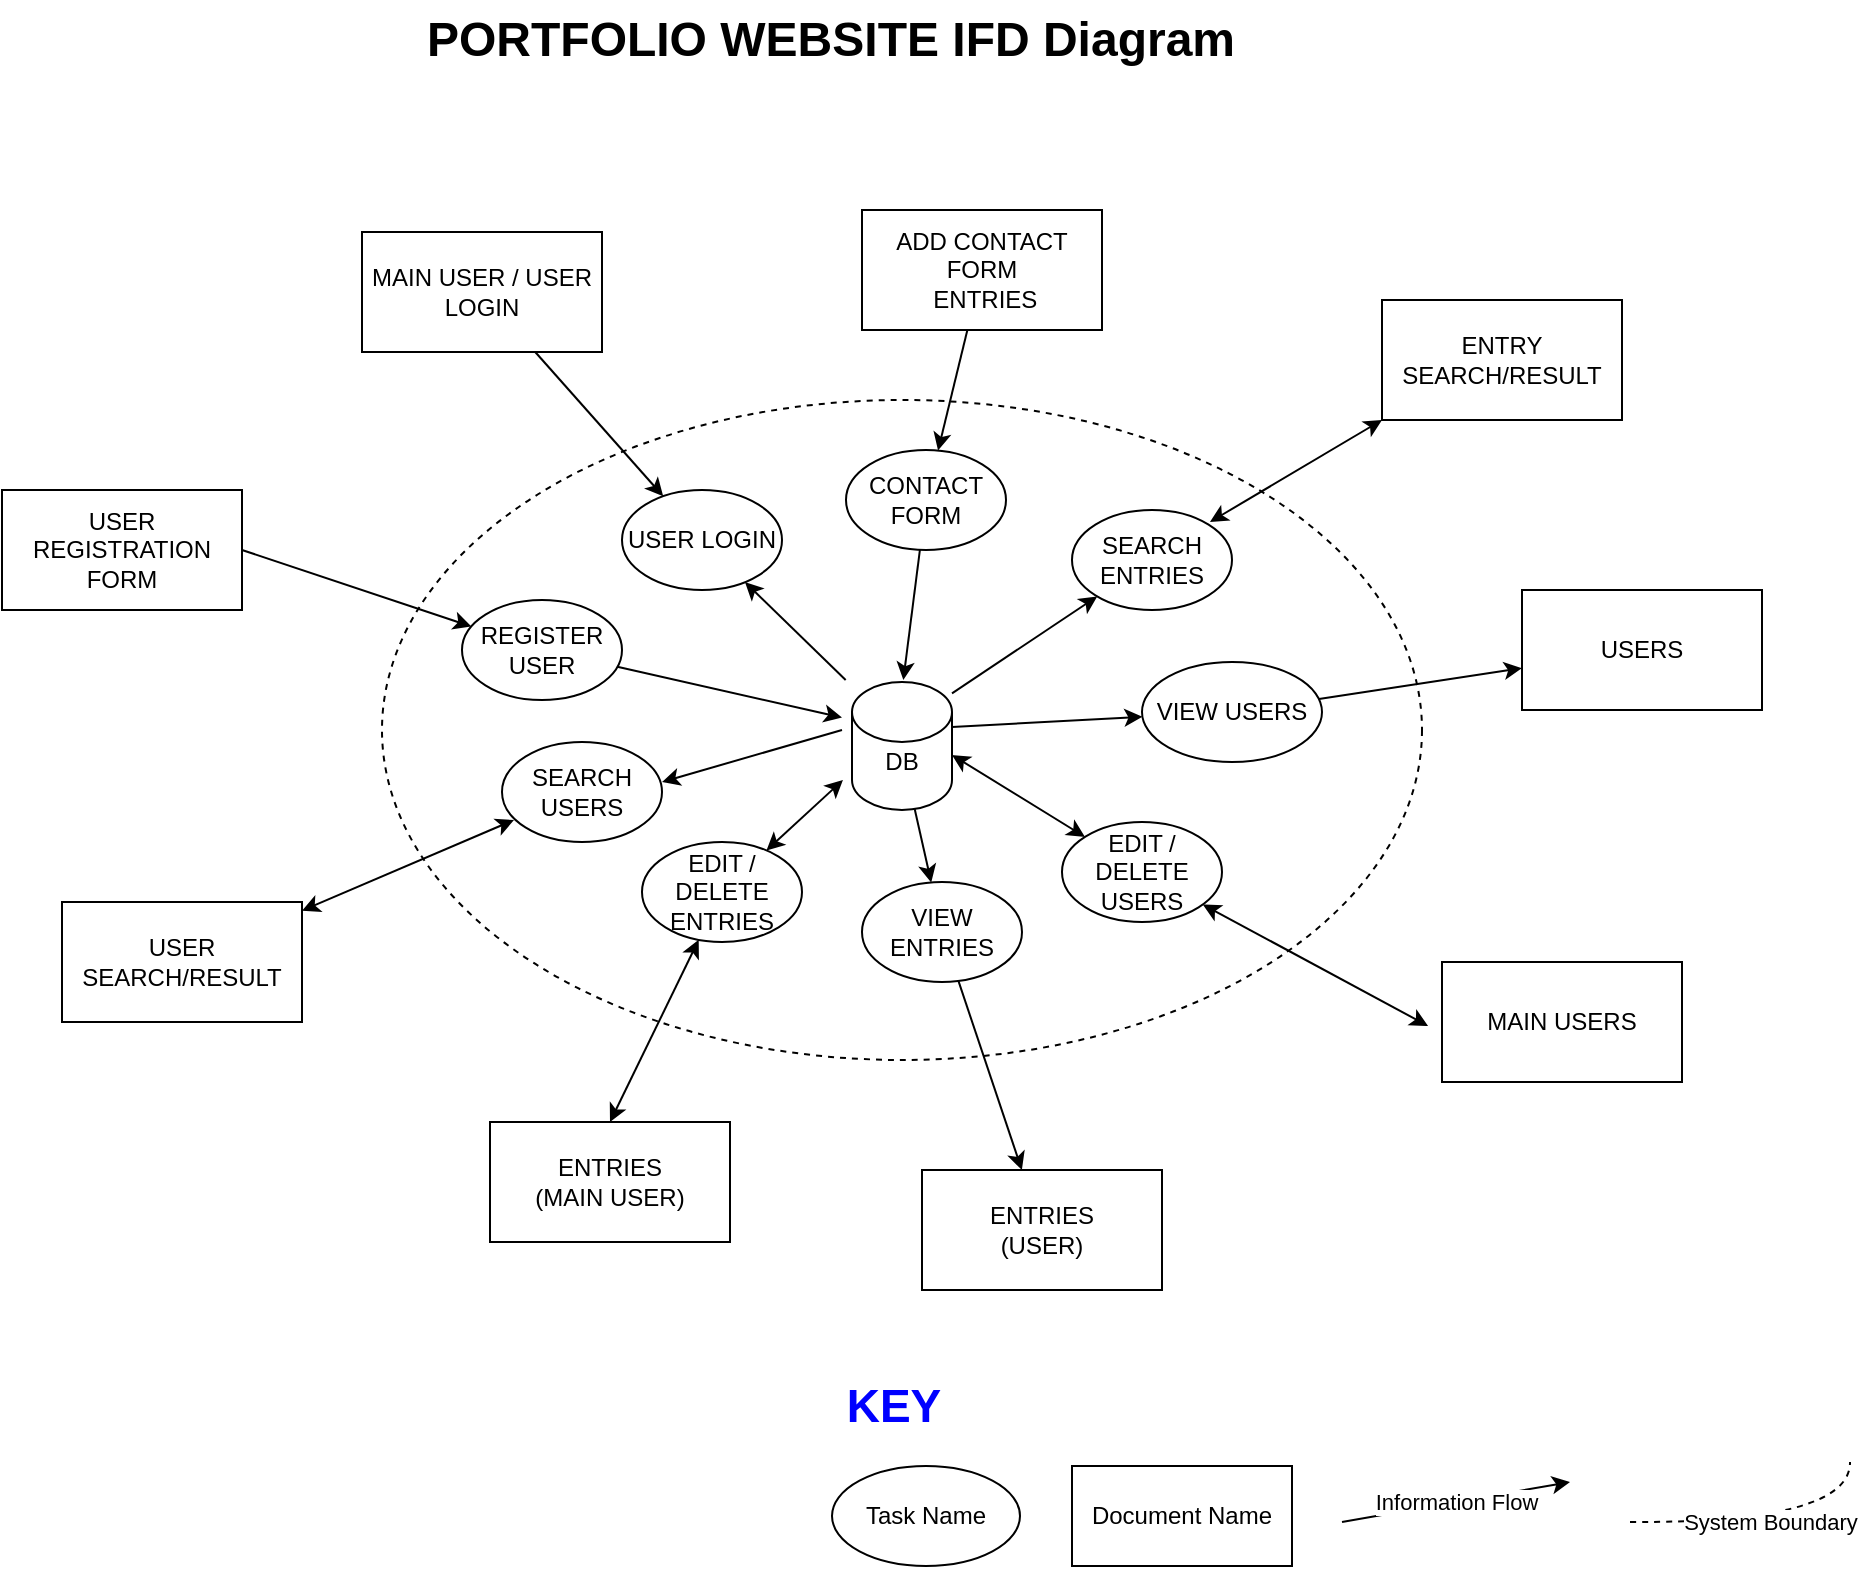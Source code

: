 <mxfile version="14.4.3" type="device"><diagram id="f69riF0zE2jX6KAI8v3U" name="Page-1"><mxGraphModel dx="2272" dy="862" grid="1" gridSize="10" guides="1" tooltips="1" connect="1" arrows="1" fold="1" page="1" pageScale="1" pageWidth="850" pageHeight="1100" math="0" shadow="0"><root><mxCell id="0"/><mxCell id="1" parent="0"/><mxCell id="H5RYmZ8kcxVcwlqUMl1A-1" value="" style="ellipse;whiteSpace=wrap;html=1;dashed=1;" parent="1" vertex="1"><mxGeometry x="-250" y="239" width="520" height="330" as="geometry"/></mxCell><mxCell id="H5RYmZ8kcxVcwlqUMl1A-27" value="" style="edgeStyle=none;rounded=0;orthogonalLoop=1;jettySize=auto;html=1;startArrow=classic;startFill=1;endArrow=classic;endFill=1;entryX=0.075;entryY=0.78;entryDx=0;entryDy=0;entryPerimeter=0;" parent="1" source="H5RYmZ8kcxVcwlqUMl1A-3" target="g5TiDb2rSoXXwQeDszKe-1" edge="1"><mxGeometry relative="1" as="geometry"/></mxCell><mxCell id="H5RYmZ8kcxVcwlqUMl1A-3" value="USER SEARCH/RESULT" style="rounded=0;whiteSpace=wrap;html=1;" parent="1" vertex="1"><mxGeometry x="-410" y="490" width="120" height="60" as="geometry"/></mxCell><mxCell id="H5RYmZ8kcxVcwlqUMl1A-4" value="USERS" style="rounded=0;whiteSpace=wrap;html=1;" parent="1" vertex="1"><mxGeometry x="320" y="334" width="120" height="60" as="geometry"/></mxCell><mxCell id="H5RYmZ8kcxVcwlqUMl1A-31" value="" style="edgeStyle=none;rounded=0;orthogonalLoop=1;jettySize=auto;html=1;startArrow=classic;startFill=1;endArrow=classic;endFill=1;exitX=-0.058;exitY=0.533;exitDx=0;exitDy=0;exitPerimeter=0;" parent="1" source="qtLCLrS1bXgk0r4z3jKP-1" target="H5RYmZ8kcxVcwlqUMl1A-17" edge="1"><mxGeometry relative="1" as="geometry"/></mxCell><mxCell id="H5RYmZ8kcxVcwlqUMl1A-33" value="" style="edgeStyle=none;rounded=0;orthogonalLoop=1;jettySize=auto;html=1;startArrow=classic;startFill=1;endArrow=none;endFill=0;" parent="1" source="H5RYmZ8kcxVcwlqUMl1A-6" target="H5RYmZ8kcxVcwlqUMl1A-16" edge="1"><mxGeometry relative="1" as="geometry"/></mxCell><mxCell id="H5RYmZ8kcxVcwlqUMl1A-6" value="ENTRIES&lt;br&gt;(USER)" style="rounded=0;whiteSpace=wrap;html=1;" parent="1" vertex="1"><mxGeometry x="20" y="624" width="120" height="60" as="geometry"/></mxCell><mxCell id="H5RYmZ8kcxVcwlqUMl1A-39" value="" style="edgeStyle=none;rounded=0;orthogonalLoop=1;jettySize=auto;html=1;startArrow=classic;startFill=1;endArrow=classic;endFill=1;exitX=0.5;exitY=0;exitDx=0;exitDy=0;" parent="1" source="qtLCLrS1bXgk0r4z3jKP-2" target="H5RYmZ8kcxVcwlqUMl1A-15" edge="1"><mxGeometry relative="1" as="geometry"/></mxCell><mxCell id="H5RYmZ8kcxVcwlqUMl1A-25" value="" style="edgeStyle=none;rounded=0;orthogonalLoop=1;jettySize=auto;html=1;" parent="1" source="H5RYmZ8kcxVcwlqUMl1A-8" target="H5RYmZ8kcxVcwlqUMl1A-13" edge="1"><mxGeometry relative="1" as="geometry"/></mxCell><mxCell id="H5RYmZ8kcxVcwlqUMl1A-8" value="ADD CONTACT FORM&lt;br&gt;&amp;nbsp;ENTRIES" style="rounded=0;whiteSpace=wrap;html=1;" parent="1" vertex="1"><mxGeometry x="-10" y="144" width="120" height="60" as="geometry"/></mxCell><mxCell id="H5RYmZ8kcxVcwlqUMl1A-22" value="" style="rounded=0;orthogonalLoop=1;jettySize=auto;html=1;" parent="1" source="H5RYmZ8kcxVcwlqUMl1A-9" target="H5RYmZ8kcxVcwlqUMl1A-12" edge="1"><mxGeometry relative="1" as="geometry"/></mxCell><mxCell id="H5RYmZ8kcxVcwlqUMl1A-9" value="MAIN USER / USER LOGIN" style="rounded=0;whiteSpace=wrap;html=1;" parent="1" vertex="1"><mxGeometry x="-260" y="155" width="120" height="60" as="geometry"/></mxCell><mxCell id="H5RYmZ8kcxVcwlqUMl1A-10" value="USER REGISTRATION FORM" style="rounded=0;whiteSpace=wrap;html=1;" parent="1" vertex="1"><mxGeometry x="-440" y="284" width="120" height="60" as="geometry"/></mxCell><mxCell id="H5RYmZ8kcxVcwlqUMl1A-24" value="" style="rounded=0;orthogonalLoop=1;jettySize=auto;html=1;endArrow=none;endFill=0;startArrow=classic;startFill=1;" parent="1" source="H5RYmZ8kcxVcwlqUMl1A-12" edge="1"><mxGeometry relative="1" as="geometry"><mxPoint x="-18.158" y="379" as="targetPoint"/></mxGeometry></mxCell><mxCell id="H5RYmZ8kcxVcwlqUMl1A-12" value="USER LOGIN" style="ellipse;whiteSpace=wrap;html=1;" parent="1" vertex="1"><mxGeometry x="-130" y="284" width="80" height="50" as="geometry"/></mxCell><mxCell id="H5RYmZ8kcxVcwlqUMl1A-26" value="" style="edgeStyle=none;rounded=0;orthogonalLoop=1;jettySize=auto;html=1;" parent="1" source="H5RYmZ8kcxVcwlqUMl1A-13" edge="1"><mxGeometry relative="1" as="geometry"><mxPoint x="10.652" y="379" as="targetPoint"/></mxGeometry></mxCell><mxCell id="H5RYmZ8kcxVcwlqUMl1A-13" value="CONTACT FORM" style="ellipse;whiteSpace=wrap;html=1;" parent="1" vertex="1"><mxGeometry x="-18" y="264" width="80" height="50" as="geometry"/></mxCell><mxCell id="H5RYmZ8kcxVcwlqUMl1A-40" value="" style="edgeStyle=none;rounded=0;orthogonalLoop=1;jettySize=auto;html=1;startArrow=classic;startFill=1;endArrow=classic;endFill=1;" parent="1" source="H5RYmZ8kcxVcwlqUMl1A-15" edge="1"><mxGeometry relative="1" as="geometry"><mxPoint x="-19.506" y="429" as="targetPoint"/></mxGeometry></mxCell><mxCell id="H5RYmZ8kcxVcwlqUMl1A-15" value="EDIT / DELETE ENTRIES" style="ellipse;whiteSpace=wrap;html=1;" parent="1" vertex="1"><mxGeometry x="-120" y="460" width="80" height="50" as="geometry"/></mxCell><mxCell id="H5RYmZ8kcxVcwlqUMl1A-34" value="" style="edgeStyle=none;rounded=0;orthogonalLoop=1;jettySize=auto;html=1;startArrow=classic;startFill=1;endArrow=none;endFill=0;" parent="1" source="H5RYmZ8kcxVcwlqUMl1A-16" edge="1"><mxGeometry relative="1" as="geometry"><mxPoint x="13.069" y="429" as="targetPoint"/></mxGeometry></mxCell><mxCell id="H5RYmZ8kcxVcwlqUMl1A-16" value="VIEW ENTRIES" style="ellipse;whiteSpace=wrap;html=1;" parent="1" vertex="1"><mxGeometry x="-10" y="480" width="80" height="50" as="geometry"/></mxCell><mxCell id="H5RYmZ8kcxVcwlqUMl1A-32" value="" style="edgeStyle=none;rounded=0;orthogonalLoop=1;jettySize=auto;html=1;startArrow=classic;startFill=1;endArrow=classic;endFill=1;entryX=1;entryY=0.75;entryDx=0;entryDy=0;" parent="1" source="H5RYmZ8kcxVcwlqUMl1A-17" edge="1"><mxGeometry relative="1" as="geometry"><mxPoint x="35" y="416.5" as="targetPoint"/></mxGeometry></mxCell><mxCell id="H5RYmZ8kcxVcwlqUMl1A-17" value="EDIT / DELETE USERS" style="ellipse;whiteSpace=wrap;html=1;" parent="1" vertex="1"><mxGeometry x="90" y="450" width="80" height="50" as="geometry"/></mxCell><mxCell id="H5RYmZ8kcxVcwlqUMl1A-29" value="" style="edgeStyle=none;rounded=0;orthogonalLoop=1;jettySize=auto;html=1;startArrow=classic;startFill=1;endArrow=none;endFill=0;" parent="1" source="H5RYmZ8kcxVcwlqUMl1A-18" edge="1"><mxGeometry relative="1" as="geometry"><mxPoint x="35" y="402.522" as="targetPoint"/></mxGeometry></mxCell><mxCell id="H5RYmZ8kcxVcwlqUMl1A-30" value="" style="edgeStyle=none;rounded=0;orthogonalLoop=1;jettySize=auto;html=1;startArrow=none;startFill=0;endArrow=classic;endFill=1;" parent="1" source="H5RYmZ8kcxVcwlqUMl1A-18" target="H5RYmZ8kcxVcwlqUMl1A-4" edge="1"><mxGeometry relative="1" as="geometry"/></mxCell><mxCell id="H5RYmZ8kcxVcwlqUMl1A-18" value="VIEW USERS" style="ellipse;whiteSpace=wrap;html=1;" parent="1" vertex="1"><mxGeometry x="130" y="370" width="90" height="50" as="geometry"/></mxCell><mxCell id="H5RYmZ8kcxVcwlqUMl1A-28" value="" style="edgeStyle=none;rounded=0;orthogonalLoop=1;jettySize=auto;html=1;startArrow=classic;startFill=1;endArrow=none;endFill=0;" parent="1" source="H5RYmZ8kcxVcwlqUMl1A-19" edge="1"><mxGeometry relative="1" as="geometry"><mxPoint x="35" y="385.667" as="targetPoint"/></mxGeometry></mxCell><mxCell id="H5RYmZ8kcxVcwlqUMl1A-19" value="SEARCH ENTRIES" style="ellipse;whiteSpace=wrap;html=1;" parent="1" vertex="1"><mxGeometry x="95" y="294" width="80" height="50" as="geometry"/></mxCell><mxCell id="H5RYmZ8kcxVcwlqUMl1A-38" value="" style="edgeStyle=none;rounded=0;orthogonalLoop=1;jettySize=auto;html=1;startArrow=none;startFill=0;endArrow=classic;endFill=1;" parent="1" source="H5RYmZ8kcxVcwlqUMl1A-35" edge="1"><mxGeometry relative="1" as="geometry"><mxPoint x="-20" y="397.803" as="targetPoint"/></mxGeometry></mxCell><mxCell id="H5RYmZ8kcxVcwlqUMl1A-35" value="REGISTER USER" style="ellipse;whiteSpace=wrap;html=1;" parent="1" vertex="1"><mxGeometry x="-210" y="339" width="80" height="50" as="geometry"/></mxCell><mxCell id="H5RYmZ8kcxVcwlqUMl1A-43" value="Task Name" style="ellipse;whiteSpace=wrap;html=1;" parent="1" vertex="1"><mxGeometry x="-25" y="772" width="94" height="50" as="geometry"/></mxCell><mxCell id="H5RYmZ8kcxVcwlqUMl1A-44" value="Document Name" style="rounded=0;whiteSpace=wrap;html=1;" parent="1" vertex="1"><mxGeometry x="95" y="772" width="110" height="50" as="geometry"/></mxCell><mxCell id="H5RYmZ8kcxVcwlqUMl1A-45" value="&lt;b&gt;&lt;font style=&quot;font-size: 23px&quot; color=&quot;#0000ff&quot;&gt;KEY&lt;/font&gt;&lt;/b&gt;" style="text;html=1;strokeColor=none;fillColor=none;align=center;verticalAlign=middle;whiteSpace=wrap;rounded=0;" parent="1" vertex="1"><mxGeometry x="-31" y="722" width="74" height="40" as="geometry"/></mxCell><mxCell id="H5RYmZ8kcxVcwlqUMl1A-46" value="Information Flow" style="endArrow=classic;html=1;" parent="1" edge="1"><mxGeometry width="50" height="50" relative="1" as="geometry"><mxPoint x="230" y="800" as="sourcePoint"/><mxPoint x="344" y="780" as="targetPoint"/></mxGeometry></mxCell><mxCell id="H5RYmZ8kcxVcwlqUMl1A-48" value="System Boundary" style="endArrow=none;dashed=1;html=1;edgeStyle=orthogonalEdgeStyle;elbow=vertical;curved=1;" parent="1" edge="1"><mxGeometry width="50" height="50" relative="1" as="geometry"><mxPoint x="374" y="800" as="sourcePoint"/><mxPoint x="484" y="770" as="targetPoint"/></mxGeometry></mxCell><mxCell id="H5RYmZ8kcxVcwlqUMl1A-50" value="PORTFOLIO WEBSITE IFD Diagram" style="text;strokeColor=none;fillColor=none;html=1;fontSize=24;fontStyle=1;verticalAlign=middle;align=center;" parent="1" vertex="1"><mxGeometry x="-76" y="39" width="100" height="40" as="geometry"/></mxCell><mxCell id="-q47oKd1JQudNe9BDdFH-1" value="" style="endArrow=classic;html=1;" parent="1" target="H5RYmZ8kcxVcwlqUMl1A-35" edge="1"><mxGeometry width="50" height="50" relative="1" as="geometry"><mxPoint x="-320" y="314" as="sourcePoint"/><mxPoint x="-270" y="264" as="targetPoint"/></mxGeometry></mxCell><mxCell id="-q47oKd1JQudNe9BDdFH-2" style="edgeStyle=none;rounded=0;orthogonalLoop=1;jettySize=auto;html=1;exitX=0.5;exitY=0;exitDx=0;exitDy=0;startArrow=classic;startFill=1;endArrow=none;endFill=0;" parent="1" source="H5RYmZ8kcxVcwlqUMl1A-17" target="H5RYmZ8kcxVcwlqUMl1A-17" edge="1"><mxGeometry relative="1" as="geometry"/></mxCell><mxCell id="g5TiDb2rSoXXwQeDszKe-1" value="SEARCH USERS" style="ellipse;whiteSpace=wrap;html=1;" parent="1" vertex="1"><mxGeometry x="-190" y="410" width="80" height="50" as="geometry"/></mxCell><mxCell id="g5TiDb2rSoXXwQeDszKe-2" value="" style="edgeStyle=none;rounded=0;orthogonalLoop=1;jettySize=auto;html=1;startArrow=classic;startFill=1;endArrow=none;endFill=0;entryX=0;entryY=0.5;entryDx=0;entryDy=0;" parent="1" edge="1"><mxGeometry relative="1" as="geometry"><mxPoint x="-110" y="430" as="sourcePoint"/><mxPoint x="-20" y="404" as="targetPoint"/></mxGeometry></mxCell><mxCell id="g5TiDb2rSoXXwQeDszKe-3" value="ENTRY SEARCH/RESULT" style="rounded=0;whiteSpace=wrap;html=1;" parent="1" vertex="1"><mxGeometry x="250" y="189" width="120" height="60" as="geometry"/></mxCell><mxCell id="-NbH2facQD2tOK-JB0Vn-1" value="" style="edgeStyle=none;rounded=0;orthogonalLoop=1;jettySize=auto;html=1;startArrow=classic;startFill=1;endArrow=classic;endFill=1;entryX=0.075;entryY=0.78;entryDx=0;entryDy=0;entryPerimeter=0;" parent="1" edge="1"><mxGeometry relative="1" as="geometry"><mxPoint x="164" y="300" as="sourcePoint"/><mxPoint x="250" y="249" as="targetPoint"/></mxGeometry></mxCell><mxCell id="68ZTwQf32XZ7paScNlFc-1" value="" style="shape=cylinder3;whiteSpace=wrap;html=1;boundedLbl=1;backgroundOutline=1;size=15;" parent="1" vertex="1"><mxGeometry x="-15" y="380" width="50" height="64" as="geometry"/></mxCell><mxCell id="68ZTwQf32XZ7paScNlFc-2" value="DB" style="text;html=1;strokeColor=none;fillColor=none;align=center;verticalAlign=middle;whiteSpace=wrap;rounded=0;" parent="1" vertex="1"><mxGeometry x="-10" y="410" width="40" height="20" as="geometry"/></mxCell><mxCell id="qtLCLrS1bXgk0r4z3jKP-1" value="MAIN USERS" style="rounded=0;whiteSpace=wrap;html=1;" vertex="1" parent="1"><mxGeometry x="280" y="520" width="120" height="60" as="geometry"/></mxCell><mxCell id="qtLCLrS1bXgk0r4z3jKP-2" value="ENTRIES &lt;br&gt;(MAIN USER)" style="rounded=0;whiteSpace=wrap;html=1;" vertex="1" parent="1"><mxGeometry x="-196" y="600" width="120" height="60" as="geometry"/></mxCell></root></mxGraphModel></diagram></mxfile>